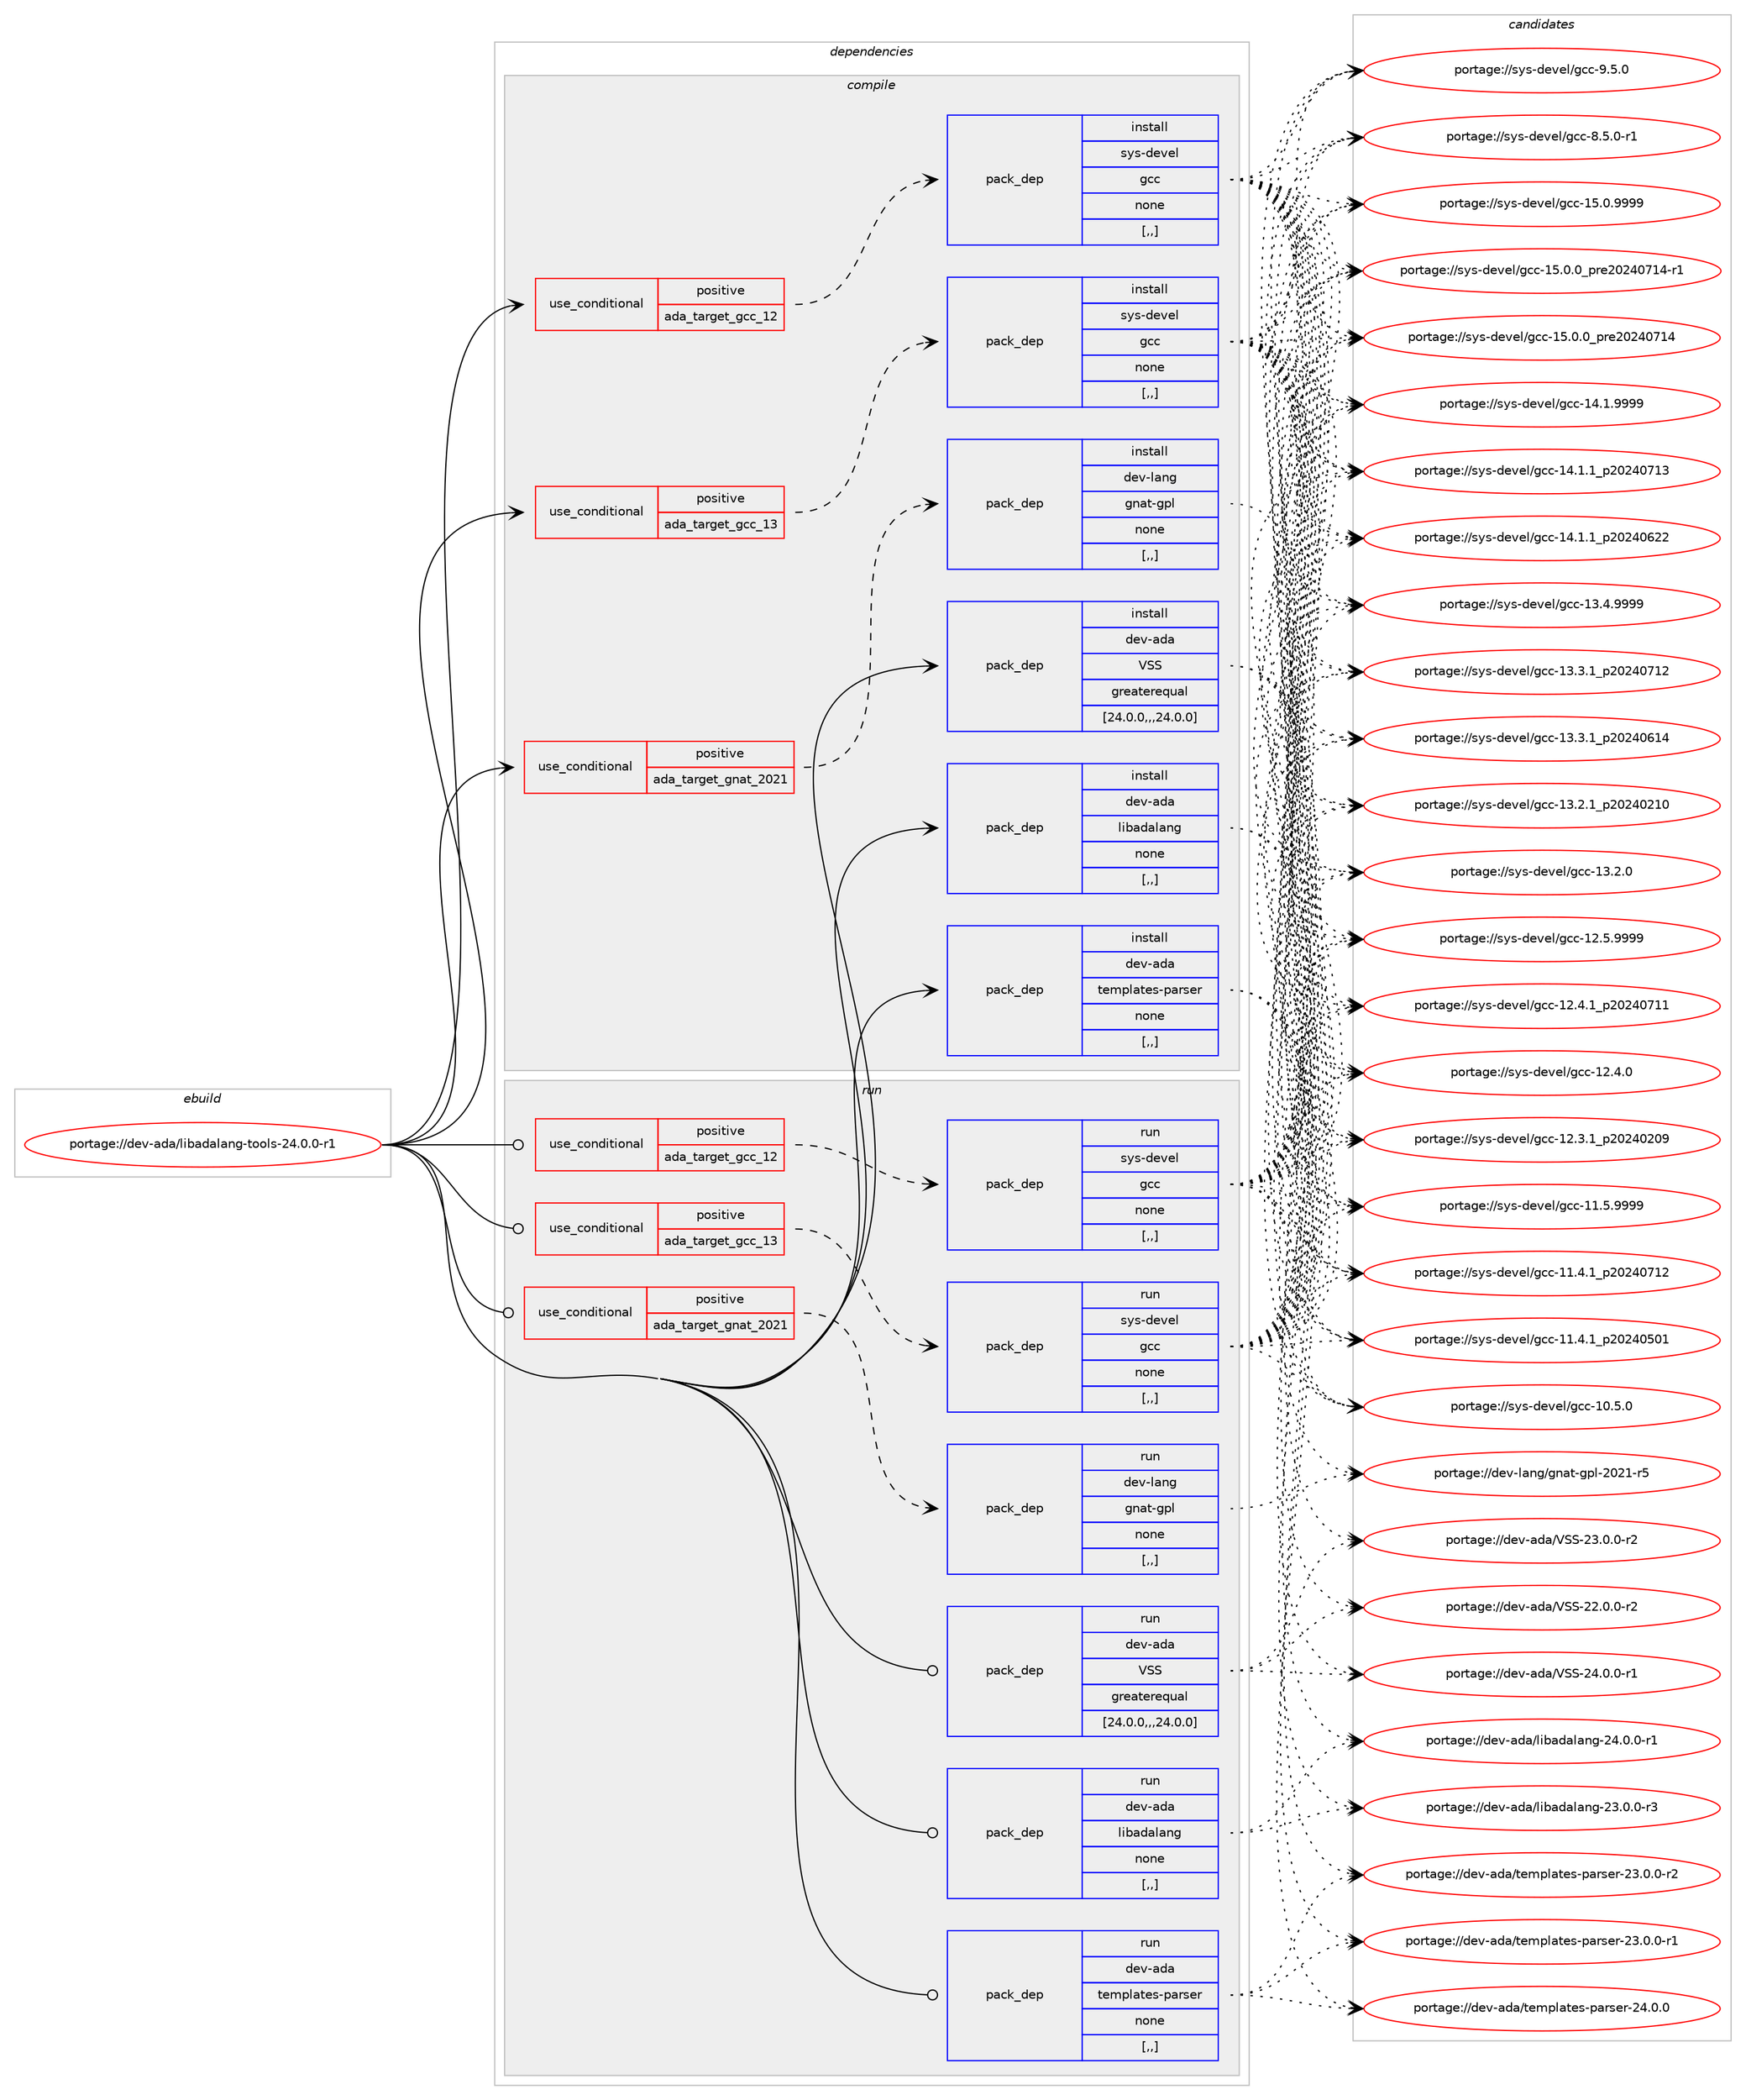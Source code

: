 digraph prolog {

# *************
# Graph options
# *************

newrank=true;
concentrate=true;
compound=true;
graph [rankdir=LR,fontname=Helvetica,fontsize=10,ranksep=1.5];#, ranksep=2.5, nodesep=0.2];
edge  [arrowhead=vee];
node  [fontname=Helvetica,fontsize=10];

# **********
# The ebuild
# **********

subgraph cluster_leftcol {
color=gray;
label=<<i>ebuild</i>>;
id [label="portage://dev-ada/libadalang-tools-24.0.0-r1", color=red, width=4, href="../dev-ada/libadalang-tools-24.0.0-r1.svg"];
}

# ****************
# The dependencies
# ****************

subgraph cluster_midcol {
color=gray;
label=<<i>dependencies</i>>;
subgraph cluster_compile {
fillcolor="#eeeeee";
style=filled;
label=<<i>compile</i>>;
subgraph cond16745 {
dependency64305 [label=<<TABLE BORDER="0" CELLBORDER="1" CELLSPACING="0" CELLPADDING="4"><TR><TD ROWSPAN="3" CELLPADDING="10">use_conditional</TD></TR><TR><TD>positive</TD></TR><TR><TD>ada_target_gcc_12</TD></TR></TABLE>>, shape=none, color=red];
subgraph pack46640 {
dependency64306 [label=<<TABLE BORDER="0" CELLBORDER="1" CELLSPACING="0" CELLPADDING="4" WIDTH="220"><TR><TD ROWSPAN="6" CELLPADDING="30">pack_dep</TD></TR><TR><TD WIDTH="110">install</TD></TR><TR><TD>sys-devel</TD></TR><TR><TD>gcc</TD></TR><TR><TD>none</TD></TR><TR><TD>[,,]</TD></TR></TABLE>>, shape=none, color=blue];
}
dependency64305:e -> dependency64306:w [weight=20,style="dashed",arrowhead="vee"];
}
id:e -> dependency64305:w [weight=20,style="solid",arrowhead="vee"];
subgraph cond16746 {
dependency64307 [label=<<TABLE BORDER="0" CELLBORDER="1" CELLSPACING="0" CELLPADDING="4"><TR><TD ROWSPAN="3" CELLPADDING="10">use_conditional</TD></TR><TR><TD>positive</TD></TR><TR><TD>ada_target_gcc_13</TD></TR></TABLE>>, shape=none, color=red];
subgraph pack46641 {
dependency64308 [label=<<TABLE BORDER="0" CELLBORDER="1" CELLSPACING="0" CELLPADDING="4" WIDTH="220"><TR><TD ROWSPAN="6" CELLPADDING="30">pack_dep</TD></TR><TR><TD WIDTH="110">install</TD></TR><TR><TD>sys-devel</TD></TR><TR><TD>gcc</TD></TR><TR><TD>none</TD></TR><TR><TD>[,,]</TD></TR></TABLE>>, shape=none, color=blue];
}
dependency64307:e -> dependency64308:w [weight=20,style="dashed",arrowhead="vee"];
}
id:e -> dependency64307:w [weight=20,style="solid",arrowhead="vee"];
subgraph cond16747 {
dependency64309 [label=<<TABLE BORDER="0" CELLBORDER="1" CELLSPACING="0" CELLPADDING="4"><TR><TD ROWSPAN="3" CELLPADDING="10">use_conditional</TD></TR><TR><TD>positive</TD></TR><TR><TD>ada_target_gnat_2021</TD></TR></TABLE>>, shape=none, color=red];
subgraph pack46642 {
dependency64310 [label=<<TABLE BORDER="0" CELLBORDER="1" CELLSPACING="0" CELLPADDING="4" WIDTH="220"><TR><TD ROWSPAN="6" CELLPADDING="30">pack_dep</TD></TR><TR><TD WIDTH="110">install</TD></TR><TR><TD>dev-lang</TD></TR><TR><TD>gnat-gpl</TD></TR><TR><TD>none</TD></TR><TR><TD>[,,]</TD></TR></TABLE>>, shape=none, color=blue];
}
dependency64309:e -> dependency64310:w [weight=20,style="dashed",arrowhead="vee"];
}
id:e -> dependency64309:w [weight=20,style="solid",arrowhead="vee"];
subgraph pack46643 {
dependency64311 [label=<<TABLE BORDER="0" CELLBORDER="1" CELLSPACING="0" CELLPADDING="4" WIDTH="220"><TR><TD ROWSPAN="6" CELLPADDING="30">pack_dep</TD></TR><TR><TD WIDTH="110">install</TD></TR><TR><TD>dev-ada</TD></TR><TR><TD>VSS</TD></TR><TR><TD>greaterequal</TD></TR><TR><TD>[24.0.0,,,24.0.0]</TD></TR></TABLE>>, shape=none, color=blue];
}
id:e -> dependency64311:w [weight=20,style="solid",arrowhead="vee"];
subgraph pack46644 {
dependency64312 [label=<<TABLE BORDER="0" CELLBORDER="1" CELLSPACING="0" CELLPADDING="4" WIDTH="220"><TR><TD ROWSPAN="6" CELLPADDING="30">pack_dep</TD></TR><TR><TD WIDTH="110">install</TD></TR><TR><TD>dev-ada</TD></TR><TR><TD>libadalang</TD></TR><TR><TD>none</TD></TR><TR><TD>[,,]</TD></TR></TABLE>>, shape=none, color=blue];
}
id:e -> dependency64312:w [weight=20,style="solid",arrowhead="vee"];
subgraph pack46645 {
dependency64313 [label=<<TABLE BORDER="0" CELLBORDER="1" CELLSPACING="0" CELLPADDING="4" WIDTH="220"><TR><TD ROWSPAN="6" CELLPADDING="30">pack_dep</TD></TR><TR><TD WIDTH="110">install</TD></TR><TR><TD>dev-ada</TD></TR><TR><TD>templates-parser</TD></TR><TR><TD>none</TD></TR><TR><TD>[,,]</TD></TR></TABLE>>, shape=none, color=blue];
}
id:e -> dependency64313:w [weight=20,style="solid",arrowhead="vee"];
}
subgraph cluster_compileandrun {
fillcolor="#eeeeee";
style=filled;
label=<<i>compile and run</i>>;
}
subgraph cluster_run {
fillcolor="#eeeeee";
style=filled;
label=<<i>run</i>>;
subgraph cond16748 {
dependency64314 [label=<<TABLE BORDER="0" CELLBORDER="1" CELLSPACING="0" CELLPADDING="4"><TR><TD ROWSPAN="3" CELLPADDING="10">use_conditional</TD></TR><TR><TD>positive</TD></TR><TR><TD>ada_target_gcc_12</TD></TR></TABLE>>, shape=none, color=red];
subgraph pack46646 {
dependency64315 [label=<<TABLE BORDER="0" CELLBORDER="1" CELLSPACING="0" CELLPADDING="4" WIDTH="220"><TR><TD ROWSPAN="6" CELLPADDING="30">pack_dep</TD></TR><TR><TD WIDTH="110">run</TD></TR><TR><TD>sys-devel</TD></TR><TR><TD>gcc</TD></TR><TR><TD>none</TD></TR><TR><TD>[,,]</TD></TR></TABLE>>, shape=none, color=blue];
}
dependency64314:e -> dependency64315:w [weight=20,style="dashed",arrowhead="vee"];
}
id:e -> dependency64314:w [weight=20,style="solid",arrowhead="odot"];
subgraph cond16749 {
dependency64316 [label=<<TABLE BORDER="0" CELLBORDER="1" CELLSPACING="0" CELLPADDING="4"><TR><TD ROWSPAN="3" CELLPADDING="10">use_conditional</TD></TR><TR><TD>positive</TD></TR><TR><TD>ada_target_gcc_13</TD></TR></TABLE>>, shape=none, color=red];
subgraph pack46647 {
dependency64317 [label=<<TABLE BORDER="0" CELLBORDER="1" CELLSPACING="0" CELLPADDING="4" WIDTH="220"><TR><TD ROWSPAN="6" CELLPADDING="30">pack_dep</TD></TR><TR><TD WIDTH="110">run</TD></TR><TR><TD>sys-devel</TD></TR><TR><TD>gcc</TD></TR><TR><TD>none</TD></TR><TR><TD>[,,]</TD></TR></TABLE>>, shape=none, color=blue];
}
dependency64316:e -> dependency64317:w [weight=20,style="dashed",arrowhead="vee"];
}
id:e -> dependency64316:w [weight=20,style="solid",arrowhead="odot"];
subgraph cond16750 {
dependency64318 [label=<<TABLE BORDER="0" CELLBORDER="1" CELLSPACING="0" CELLPADDING="4"><TR><TD ROWSPAN="3" CELLPADDING="10">use_conditional</TD></TR><TR><TD>positive</TD></TR><TR><TD>ada_target_gnat_2021</TD></TR></TABLE>>, shape=none, color=red];
subgraph pack46648 {
dependency64319 [label=<<TABLE BORDER="0" CELLBORDER="1" CELLSPACING="0" CELLPADDING="4" WIDTH="220"><TR><TD ROWSPAN="6" CELLPADDING="30">pack_dep</TD></TR><TR><TD WIDTH="110">run</TD></TR><TR><TD>dev-lang</TD></TR><TR><TD>gnat-gpl</TD></TR><TR><TD>none</TD></TR><TR><TD>[,,]</TD></TR></TABLE>>, shape=none, color=blue];
}
dependency64318:e -> dependency64319:w [weight=20,style="dashed",arrowhead="vee"];
}
id:e -> dependency64318:w [weight=20,style="solid",arrowhead="odot"];
subgraph pack46649 {
dependency64320 [label=<<TABLE BORDER="0" CELLBORDER="1" CELLSPACING="0" CELLPADDING="4" WIDTH="220"><TR><TD ROWSPAN="6" CELLPADDING="30">pack_dep</TD></TR><TR><TD WIDTH="110">run</TD></TR><TR><TD>dev-ada</TD></TR><TR><TD>VSS</TD></TR><TR><TD>greaterequal</TD></TR><TR><TD>[24.0.0,,,24.0.0]</TD></TR></TABLE>>, shape=none, color=blue];
}
id:e -> dependency64320:w [weight=20,style="solid",arrowhead="odot"];
subgraph pack46650 {
dependency64321 [label=<<TABLE BORDER="0" CELLBORDER="1" CELLSPACING="0" CELLPADDING="4" WIDTH="220"><TR><TD ROWSPAN="6" CELLPADDING="30">pack_dep</TD></TR><TR><TD WIDTH="110">run</TD></TR><TR><TD>dev-ada</TD></TR><TR><TD>libadalang</TD></TR><TR><TD>none</TD></TR><TR><TD>[,,]</TD></TR></TABLE>>, shape=none, color=blue];
}
id:e -> dependency64321:w [weight=20,style="solid",arrowhead="odot"];
subgraph pack46651 {
dependency64322 [label=<<TABLE BORDER="0" CELLBORDER="1" CELLSPACING="0" CELLPADDING="4" WIDTH="220"><TR><TD ROWSPAN="6" CELLPADDING="30">pack_dep</TD></TR><TR><TD WIDTH="110">run</TD></TR><TR><TD>dev-ada</TD></TR><TR><TD>templates-parser</TD></TR><TR><TD>none</TD></TR><TR><TD>[,,]</TD></TR></TABLE>>, shape=none, color=blue];
}
id:e -> dependency64322:w [weight=20,style="solid",arrowhead="odot"];
}
}

# **************
# The candidates
# **************

subgraph cluster_choices {
rank=same;
color=gray;
label=<<i>candidates</i>>;

subgraph choice46640 {
color=black;
nodesep=1;
choice1151211154510010111810110847103999945495346484657575757 [label="portage://sys-devel/gcc-15.0.9999", color=red, width=4,href="../sys-devel/gcc-15.0.9999.svg"];
choice11512111545100101118101108471039999454953464846489511211410150485052485549524511449 [label="portage://sys-devel/gcc-15.0.0_pre20240714-r1", color=red, width=4,href="../sys-devel/gcc-15.0.0_pre20240714-r1.svg"];
choice1151211154510010111810110847103999945495346484648951121141015048505248554952 [label="portage://sys-devel/gcc-15.0.0_pre20240714", color=red, width=4,href="../sys-devel/gcc-15.0.0_pre20240714.svg"];
choice1151211154510010111810110847103999945495246494657575757 [label="portage://sys-devel/gcc-14.1.9999", color=red, width=4,href="../sys-devel/gcc-14.1.9999.svg"];
choice1151211154510010111810110847103999945495246494649951125048505248554951 [label="portage://sys-devel/gcc-14.1.1_p20240713", color=red, width=4,href="../sys-devel/gcc-14.1.1_p20240713.svg"];
choice1151211154510010111810110847103999945495246494649951125048505248545050 [label="portage://sys-devel/gcc-14.1.1_p20240622", color=red, width=4,href="../sys-devel/gcc-14.1.1_p20240622.svg"];
choice1151211154510010111810110847103999945495146524657575757 [label="portage://sys-devel/gcc-13.4.9999", color=red, width=4,href="../sys-devel/gcc-13.4.9999.svg"];
choice1151211154510010111810110847103999945495146514649951125048505248554950 [label="portage://sys-devel/gcc-13.3.1_p20240712", color=red, width=4,href="../sys-devel/gcc-13.3.1_p20240712.svg"];
choice1151211154510010111810110847103999945495146514649951125048505248544952 [label="portage://sys-devel/gcc-13.3.1_p20240614", color=red, width=4,href="../sys-devel/gcc-13.3.1_p20240614.svg"];
choice1151211154510010111810110847103999945495146504649951125048505248504948 [label="portage://sys-devel/gcc-13.2.1_p20240210", color=red, width=4,href="../sys-devel/gcc-13.2.1_p20240210.svg"];
choice1151211154510010111810110847103999945495146504648 [label="portage://sys-devel/gcc-13.2.0", color=red, width=4,href="../sys-devel/gcc-13.2.0.svg"];
choice1151211154510010111810110847103999945495046534657575757 [label="portage://sys-devel/gcc-12.5.9999", color=red, width=4,href="../sys-devel/gcc-12.5.9999.svg"];
choice1151211154510010111810110847103999945495046524649951125048505248554949 [label="portage://sys-devel/gcc-12.4.1_p20240711", color=red, width=4,href="../sys-devel/gcc-12.4.1_p20240711.svg"];
choice1151211154510010111810110847103999945495046524648 [label="portage://sys-devel/gcc-12.4.0", color=red, width=4,href="../sys-devel/gcc-12.4.0.svg"];
choice1151211154510010111810110847103999945495046514649951125048505248504857 [label="portage://sys-devel/gcc-12.3.1_p20240209", color=red, width=4,href="../sys-devel/gcc-12.3.1_p20240209.svg"];
choice1151211154510010111810110847103999945494946534657575757 [label="portage://sys-devel/gcc-11.5.9999", color=red, width=4,href="../sys-devel/gcc-11.5.9999.svg"];
choice1151211154510010111810110847103999945494946524649951125048505248554950 [label="portage://sys-devel/gcc-11.4.1_p20240712", color=red, width=4,href="../sys-devel/gcc-11.4.1_p20240712.svg"];
choice1151211154510010111810110847103999945494946524649951125048505248534849 [label="portage://sys-devel/gcc-11.4.1_p20240501", color=red, width=4,href="../sys-devel/gcc-11.4.1_p20240501.svg"];
choice1151211154510010111810110847103999945494846534648 [label="portage://sys-devel/gcc-10.5.0", color=red, width=4,href="../sys-devel/gcc-10.5.0.svg"];
choice11512111545100101118101108471039999455746534648 [label="portage://sys-devel/gcc-9.5.0", color=red, width=4,href="../sys-devel/gcc-9.5.0.svg"];
choice115121115451001011181011084710399994556465346484511449 [label="portage://sys-devel/gcc-8.5.0-r1", color=red, width=4,href="../sys-devel/gcc-8.5.0-r1.svg"];
dependency64306:e -> choice1151211154510010111810110847103999945495346484657575757:w [style=dotted,weight="100"];
dependency64306:e -> choice11512111545100101118101108471039999454953464846489511211410150485052485549524511449:w [style=dotted,weight="100"];
dependency64306:e -> choice1151211154510010111810110847103999945495346484648951121141015048505248554952:w [style=dotted,weight="100"];
dependency64306:e -> choice1151211154510010111810110847103999945495246494657575757:w [style=dotted,weight="100"];
dependency64306:e -> choice1151211154510010111810110847103999945495246494649951125048505248554951:w [style=dotted,weight="100"];
dependency64306:e -> choice1151211154510010111810110847103999945495246494649951125048505248545050:w [style=dotted,weight="100"];
dependency64306:e -> choice1151211154510010111810110847103999945495146524657575757:w [style=dotted,weight="100"];
dependency64306:e -> choice1151211154510010111810110847103999945495146514649951125048505248554950:w [style=dotted,weight="100"];
dependency64306:e -> choice1151211154510010111810110847103999945495146514649951125048505248544952:w [style=dotted,weight="100"];
dependency64306:e -> choice1151211154510010111810110847103999945495146504649951125048505248504948:w [style=dotted,weight="100"];
dependency64306:e -> choice1151211154510010111810110847103999945495146504648:w [style=dotted,weight="100"];
dependency64306:e -> choice1151211154510010111810110847103999945495046534657575757:w [style=dotted,weight="100"];
dependency64306:e -> choice1151211154510010111810110847103999945495046524649951125048505248554949:w [style=dotted,weight="100"];
dependency64306:e -> choice1151211154510010111810110847103999945495046524648:w [style=dotted,weight="100"];
dependency64306:e -> choice1151211154510010111810110847103999945495046514649951125048505248504857:w [style=dotted,weight="100"];
dependency64306:e -> choice1151211154510010111810110847103999945494946534657575757:w [style=dotted,weight="100"];
dependency64306:e -> choice1151211154510010111810110847103999945494946524649951125048505248554950:w [style=dotted,weight="100"];
dependency64306:e -> choice1151211154510010111810110847103999945494946524649951125048505248534849:w [style=dotted,weight="100"];
dependency64306:e -> choice1151211154510010111810110847103999945494846534648:w [style=dotted,weight="100"];
dependency64306:e -> choice11512111545100101118101108471039999455746534648:w [style=dotted,weight="100"];
dependency64306:e -> choice115121115451001011181011084710399994556465346484511449:w [style=dotted,weight="100"];
}
subgraph choice46641 {
color=black;
nodesep=1;
choice1151211154510010111810110847103999945495346484657575757 [label="portage://sys-devel/gcc-15.0.9999", color=red, width=4,href="../sys-devel/gcc-15.0.9999.svg"];
choice11512111545100101118101108471039999454953464846489511211410150485052485549524511449 [label="portage://sys-devel/gcc-15.0.0_pre20240714-r1", color=red, width=4,href="../sys-devel/gcc-15.0.0_pre20240714-r1.svg"];
choice1151211154510010111810110847103999945495346484648951121141015048505248554952 [label="portage://sys-devel/gcc-15.0.0_pre20240714", color=red, width=4,href="../sys-devel/gcc-15.0.0_pre20240714.svg"];
choice1151211154510010111810110847103999945495246494657575757 [label="portage://sys-devel/gcc-14.1.9999", color=red, width=4,href="../sys-devel/gcc-14.1.9999.svg"];
choice1151211154510010111810110847103999945495246494649951125048505248554951 [label="portage://sys-devel/gcc-14.1.1_p20240713", color=red, width=4,href="../sys-devel/gcc-14.1.1_p20240713.svg"];
choice1151211154510010111810110847103999945495246494649951125048505248545050 [label="portage://sys-devel/gcc-14.1.1_p20240622", color=red, width=4,href="../sys-devel/gcc-14.1.1_p20240622.svg"];
choice1151211154510010111810110847103999945495146524657575757 [label="portage://sys-devel/gcc-13.4.9999", color=red, width=4,href="../sys-devel/gcc-13.4.9999.svg"];
choice1151211154510010111810110847103999945495146514649951125048505248554950 [label="portage://sys-devel/gcc-13.3.1_p20240712", color=red, width=4,href="../sys-devel/gcc-13.3.1_p20240712.svg"];
choice1151211154510010111810110847103999945495146514649951125048505248544952 [label="portage://sys-devel/gcc-13.3.1_p20240614", color=red, width=4,href="../sys-devel/gcc-13.3.1_p20240614.svg"];
choice1151211154510010111810110847103999945495146504649951125048505248504948 [label="portage://sys-devel/gcc-13.2.1_p20240210", color=red, width=4,href="../sys-devel/gcc-13.2.1_p20240210.svg"];
choice1151211154510010111810110847103999945495146504648 [label="portage://sys-devel/gcc-13.2.0", color=red, width=4,href="../sys-devel/gcc-13.2.0.svg"];
choice1151211154510010111810110847103999945495046534657575757 [label="portage://sys-devel/gcc-12.5.9999", color=red, width=4,href="../sys-devel/gcc-12.5.9999.svg"];
choice1151211154510010111810110847103999945495046524649951125048505248554949 [label="portage://sys-devel/gcc-12.4.1_p20240711", color=red, width=4,href="../sys-devel/gcc-12.4.1_p20240711.svg"];
choice1151211154510010111810110847103999945495046524648 [label="portage://sys-devel/gcc-12.4.0", color=red, width=4,href="../sys-devel/gcc-12.4.0.svg"];
choice1151211154510010111810110847103999945495046514649951125048505248504857 [label="portage://sys-devel/gcc-12.3.1_p20240209", color=red, width=4,href="../sys-devel/gcc-12.3.1_p20240209.svg"];
choice1151211154510010111810110847103999945494946534657575757 [label="portage://sys-devel/gcc-11.5.9999", color=red, width=4,href="../sys-devel/gcc-11.5.9999.svg"];
choice1151211154510010111810110847103999945494946524649951125048505248554950 [label="portage://sys-devel/gcc-11.4.1_p20240712", color=red, width=4,href="../sys-devel/gcc-11.4.1_p20240712.svg"];
choice1151211154510010111810110847103999945494946524649951125048505248534849 [label="portage://sys-devel/gcc-11.4.1_p20240501", color=red, width=4,href="../sys-devel/gcc-11.4.1_p20240501.svg"];
choice1151211154510010111810110847103999945494846534648 [label="portage://sys-devel/gcc-10.5.0", color=red, width=4,href="../sys-devel/gcc-10.5.0.svg"];
choice11512111545100101118101108471039999455746534648 [label="portage://sys-devel/gcc-9.5.0", color=red, width=4,href="../sys-devel/gcc-9.5.0.svg"];
choice115121115451001011181011084710399994556465346484511449 [label="portage://sys-devel/gcc-8.5.0-r1", color=red, width=4,href="../sys-devel/gcc-8.5.0-r1.svg"];
dependency64308:e -> choice1151211154510010111810110847103999945495346484657575757:w [style=dotted,weight="100"];
dependency64308:e -> choice11512111545100101118101108471039999454953464846489511211410150485052485549524511449:w [style=dotted,weight="100"];
dependency64308:e -> choice1151211154510010111810110847103999945495346484648951121141015048505248554952:w [style=dotted,weight="100"];
dependency64308:e -> choice1151211154510010111810110847103999945495246494657575757:w [style=dotted,weight="100"];
dependency64308:e -> choice1151211154510010111810110847103999945495246494649951125048505248554951:w [style=dotted,weight="100"];
dependency64308:e -> choice1151211154510010111810110847103999945495246494649951125048505248545050:w [style=dotted,weight="100"];
dependency64308:e -> choice1151211154510010111810110847103999945495146524657575757:w [style=dotted,weight="100"];
dependency64308:e -> choice1151211154510010111810110847103999945495146514649951125048505248554950:w [style=dotted,weight="100"];
dependency64308:e -> choice1151211154510010111810110847103999945495146514649951125048505248544952:w [style=dotted,weight="100"];
dependency64308:e -> choice1151211154510010111810110847103999945495146504649951125048505248504948:w [style=dotted,weight="100"];
dependency64308:e -> choice1151211154510010111810110847103999945495146504648:w [style=dotted,weight="100"];
dependency64308:e -> choice1151211154510010111810110847103999945495046534657575757:w [style=dotted,weight="100"];
dependency64308:e -> choice1151211154510010111810110847103999945495046524649951125048505248554949:w [style=dotted,weight="100"];
dependency64308:e -> choice1151211154510010111810110847103999945495046524648:w [style=dotted,weight="100"];
dependency64308:e -> choice1151211154510010111810110847103999945495046514649951125048505248504857:w [style=dotted,weight="100"];
dependency64308:e -> choice1151211154510010111810110847103999945494946534657575757:w [style=dotted,weight="100"];
dependency64308:e -> choice1151211154510010111810110847103999945494946524649951125048505248554950:w [style=dotted,weight="100"];
dependency64308:e -> choice1151211154510010111810110847103999945494946524649951125048505248534849:w [style=dotted,weight="100"];
dependency64308:e -> choice1151211154510010111810110847103999945494846534648:w [style=dotted,weight="100"];
dependency64308:e -> choice11512111545100101118101108471039999455746534648:w [style=dotted,weight="100"];
dependency64308:e -> choice115121115451001011181011084710399994556465346484511449:w [style=dotted,weight="100"];
}
subgraph choice46642 {
color=black;
nodesep=1;
choice100101118451089711010347103110971164510311210845504850494511453 [label="portage://dev-lang/gnat-gpl-2021-r5", color=red, width=4,href="../dev-lang/gnat-gpl-2021-r5.svg"];
dependency64310:e -> choice100101118451089711010347103110971164510311210845504850494511453:w [style=dotted,weight="100"];
}
subgraph choice46643 {
color=black;
nodesep=1;
choice10010111845971009747868383455052464846484511449 [label="portage://dev-ada/VSS-24.0.0-r1", color=red, width=4,href="../dev-ada/VSS-24.0.0-r1.svg"];
choice10010111845971009747868383455051464846484511450 [label="portage://dev-ada/VSS-23.0.0-r2", color=red, width=4,href="../dev-ada/VSS-23.0.0-r2.svg"];
choice10010111845971009747868383455050464846484511450 [label="portage://dev-ada/VSS-22.0.0-r2", color=red, width=4,href="../dev-ada/VSS-22.0.0-r2.svg"];
dependency64311:e -> choice10010111845971009747868383455052464846484511449:w [style=dotted,weight="100"];
dependency64311:e -> choice10010111845971009747868383455051464846484511450:w [style=dotted,weight="100"];
dependency64311:e -> choice10010111845971009747868383455050464846484511450:w [style=dotted,weight="100"];
}
subgraph choice46644 {
color=black;
nodesep=1;
choice1001011184597100974710810598971009710897110103455052464846484511449 [label="portage://dev-ada/libadalang-24.0.0-r1", color=red, width=4,href="../dev-ada/libadalang-24.0.0-r1.svg"];
choice1001011184597100974710810598971009710897110103455051464846484511451 [label="portage://dev-ada/libadalang-23.0.0-r3", color=red, width=4,href="../dev-ada/libadalang-23.0.0-r3.svg"];
dependency64312:e -> choice1001011184597100974710810598971009710897110103455052464846484511449:w [style=dotted,weight="100"];
dependency64312:e -> choice1001011184597100974710810598971009710897110103455051464846484511451:w [style=dotted,weight="100"];
}
subgraph choice46645 {
color=black;
nodesep=1;
choice1001011184597100974711610110911210897116101115451129711411510111445505246484648 [label="portage://dev-ada/templates-parser-24.0.0", color=red, width=4,href="../dev-ada/templates-parser-24.0.0.svg"];
choice10010111845971009747116101109112108971161011154511297114115101114455051464846484511450 [label="portage://dev-ada/templates-parser-23.0.0-r2", color=red, width=4,href="../dev-ada/templates-parser-23.0.0-r2.svg"];
choice10010111845971009747116101109112108971161011154511297114115101114455051464846484511449 [label="portage://dev-ada/templates-parser-23.0.0-r1", color=red, width=4,href="../dev-ada/templates-parser-23.0.0-r1.svg"];
dependency64313:e -> choice1001011184597100974711610110911210897116101115451129711411510111445505246484648:w [style=dotted,weight="100"];
dependency64313:e -> choice10010111845971009747116101109112108971161011154511297114115101114455051464846484511450:w [style=dotted,weight="100"];
dependency64313:e -> choice10010111845971009747116101109112108971161011154511297114115101114455051464846484511449:w [style=dotted,weight="100"];
}
subgraph choice46646 {
color=black;
nodesep=1;
choice1151211154510010111810110847103999945495346484657575757 [label="portage://sys-devel/gcc-15.0.9999", color=red, width=4,href="../sys-devel/gcc-15.0.9999.svg"];
choice11512111545100101118101108471039999454953464846489511211410150485052485549524511449 [label="portage://sys-devel/gcc-15.0.0_pre20240714-r1", color=red, width=4,href="../sys-devel/gcc-15.0.0_pre20240714-r1.svg"];
choice1151211154510010111810110847103999945495346484648951121141015048505248554952 [label="portage://sys-devel/gcc-15.0.0_pre20240714", color=red, width=4,href="../sys-devel/gcc-15.0.0_pre20240714.svg"];
choice1151211154510010111810110847103999945495246494657575757 [label="portage://sys-devel/gcc-14.1.9999", color=red, width=4,href="../sys-devel/gcc-14.1.9999.svg"];
choice1151211154510010111810110847103999945495246494649951125048505248554951 [label="portage://sys-devel/gcc-14.1.1_p20240713", color=red, width=4,href="../sys-devel/gcc-14.1.1_p20240713.svg"];
choice1151211154510010111810110847103999945495246494649951125048505248545050 [label="portage://sys-devel/gcc-14.1.1_p20240622", color=red, width=4,href="../sys-devel/gcc-14.1.1_p20240622.svg"];
choice1151211154510010111810110847103999945495146524657575757 [label="portage://sys-devel/gcc-13.4.9999", color=red, width=4,href="../sys-devel/gcc-13.4.9999.svg"];
choice1151211154510010111810110847103999945495146514649951125048505248554950 [label="portage://sys-devel/gcc-13.3.1_p20240712", color=red, width=4,href="../sys-devel/gcc-13.3.1_p20240712.svg"];
choice1151211154510010111810110847103999945495146514649951125048505248544952 [label="portage://sys-devel/gcc-13.3.1_p20240614", color=red, width=4,href="../sys-devel/gcc-13.3.1_p20240614.svg"];
choice1151211154510010111810110847103999945495146504649951125048505248504948 [label="portage://sys-devel/gcc-13.2.1_p20240210", color=red, width=4,href="../sys-devel/gcc-13.2.1_p20240210.svg"];
choice1151211154510010111810110847103999945495146504648 [label="portage://sys-devel/gcc-13.2.0", color=red, width=4,href="../sys-devel/gcc-13.2.0.svg"];
choice1151211154510010111810110847103999945495046534657575757 [label="portage://sys-devel/gcc-12.5.9999", color=red, width=4,href="../sys-devel/gcc-12.5.9999.svg"];
choice1151211154510010111810110847103999945495046524649951125048505248554949 [label="portage://sys-devel/gcc-12.4.1_p20240711", color=red, width=4,href="../sys-devel/gcc-12.4.1_p20240711.svg"];
choice1151211154510010111810110847103999945495046524648 [label="portage://sys-devel/gcc-12.4.0", color=red, width=4,href="../sys-devel/gcc-12.4.0.svg"];
choice1151211154510010111810110847103999945495046514649951125048505248504857 [label="portage://sys-devel/gcc-12.3.1_p20240209", color=red, width=4,href="../sys-devel/gcc-12.3.1_p20240209.svg"];
choice1151211154510010111810110847103999945494946534657575757 [label="portage://sys-devel/gcc-11.5.9999", color=red, width=4,href="../sys-devel/gcc-11.5.9999.svg"];
choice1151211154510010111810110847103999945494946524649951125048505248554950 [label="portage://sys-devel/gcc-11.4.1_p20240712", color=red, width=4,href="../sys-devel/gcc-11.4.1_p20240712.svg"];
choice1151211154510010111810110847103999945494946524649951125048505248534849 [label="portage://sys-devel/gcc-11.4.1_p20240501", color=red, width=4,href="../sys-devel/gcc-11.4.1_p20240501.svg"];
choice1151211154510010111810110847103999945494846534648 [label="portage://sys-devel/gcc-10.5.0", color=red, width=4,href="../sys-devel/gcc-10.5.0.svg"];
choice11512111545100101118101108471039999455746534648 [label="portage://sys-devel/gcc-9.5.0", color=red, width=4,href="../sys-devel/gcc-9.5.0.svg"];
choice115121115451001011181011084710399994556465346484511449 [label="portage://sys-devel/gcc-8.5.0-r1", color=red, width=4,href="../sys-devel/gcc-8.5.0-r1.svg"];
dependency64315:e -> choice1151211154510010111810110847103999945495346484657575757:w [style=dotted,weight="100"];
dependency64315:e -> choice11512111545100101118101108471039999454953464846489511211410150485052485549524511449:w [style=dotted,weight="100"];
dependency64315:e -> choice1151211154510010111810110847103999945495346484648951121141015048505248554952:w [style=dotted,weight="100"];
dependency64315:e -> choice1151211154510010111810110847103999945495246494657575757:w [style=dotted,weight="100"];
dependency64315:e -> choice1151211154510010111810110847103999945495246494649951125048505248554951:w [style=dotted,weight="100"];
dependency64315:e -> choice1151211154510010111810110847103999945495246494649951125048505248545050:w [style=dotted,weight="100"];
dependency64315:e -> choice1151211154510010111810110847103999945495146524657575757:w [style=dotted,weight="100"];
dependency64315:e -> choice1151211154510010111810110847103999945495146514649951125048505248554950:w [style=dotted,weight="100"];
dependency64315:e -> choice1151211154510010111810110847103999945495146514649951125048505248544952:w [style=dotted,weight="100"];
dependency64315:e -> choice1151211154510010111810110847103999945495146504649951125048505248504948:w [style=dotted,weight="100"];
dependency64315:e -> choice1151211154510010111810110847103999945495146504648:w [style=dotted,weight="100"];
dependency64315:e -> choice1151211154510010111810110847103999945495046534657575757:w [style=dotted,weight="100"];
dependency64315:e -> choice1151211154510010111810110847103999945495046524649951125048505248554949:w [style=dotted,weight="100"];
dependency64315:e -> choice1151211154510010111810110847103999945495046524648:w [style=dotted,weight="100"];
dependency64315:e -> choice1151211154510010111810110847103999945495046514649951125048505248504857:w [style=dotted,weight="100"];
dependency64315:e -> choice1151211154510010111810110847103999945494946534657575757:w [style=dotted,weight="100"];
dependency64315:e -> choice1151211154510010111810110847103999945494946524649951125048505248554950:w [style=dotted,weight="100"];
dependency64315:e -> choice1151211154510010111810110847103999945494946524649951125048505248534849:w [style=dotted,weight="100"];
dependency64315:e -> choice1151211154510010111810110847103999945494846534648:w [style=dotted,weight="100"];
dependency64315:e -> choice11512111545100101118101108471039999455746534648:w [style=dotted,weight="100"];
dependency64315:e -> choice115121115451001011181011084710399994556465346484511449:w [style=dotted,weight="100"];
}
subgraph choice46647 {
color=black;
nodesep=1;
choice1151211154510010111810110847103999945495346484657575757 [label="portage://sys-devel/gcc-15.0.9999", color=red, width=4,href="../sys-devel/gcc-15.0.9999.svg"];
choice11512111545100101118101108471039999454953464846489511211410150485052485549524511449 [label="portage://sys-devel/gcc-15.0.0_pre20240714-r1", color=red, width=4,href="../sys-devel/gcc-15.0.0_pre20240714-r1.svg"];
choice1151211154510010111810110847103999945495346484648951121141015048505248554952 [label="portage://sys-devel/gcc-15.0.0_pre20240714", color=red, width=4,href="../sys-devel/gcc-15.0.0_pre20240714.svg"];
choice1151211154510010111810110847103999945495246494657575757 [label="portage://sys-devel/gcc-14.1.9999", color=red, width=4,href="../sys-devel/gcc-14.1.9999.svg"];
choice1151211154510010111810110847103999945495246494649951125048505248554951 [label="portage://sys-devel/gcc-14.1.1_p20240713", color=red, width=4,href="../sys-devel/gcc-14.1.1_p20240713.svg"];
choice1151211154510010111810110847103999945495246494649951125048505248545050 [label="portage://sys-devel/gcc-14.1.1_p20240622", color=red, width=4,href="../sys-devel/gcc-14.1.1_p20240622.svg"];
choice1151211154510010111810110847103999945495146524657575757 [label="portage://sys-devel/gcc-13.4.9999", color=red, width=4,href="../sys-devel/gcc-13.4.9999.svg"];
choice1151211154510010111810110847103999945495146514649951125048505248554950 [label="portage://sys-devel/gcc-13.3.1_p20240712", color=red, width=4,href="../sys-devel/gcc-13.3.1_p20240712.svg"];
choice1151211154510010111810110847103999945495146514649951125048505248544952 [label="portage://sys-devel/gcc-13.3.1_p20240614", color=red, width=4,href="../sys-devel/gcc-13.3.1_p20240614.svg"];
choice1151211154510010111810110847103999945495146504649951125048505248504948 [label="portage://sys-devel/gcc-13.2.1_p20240210", color=red, width=4,href="../sys-devel/gcc-13.2.1_p20240210.svg"];
choice1151211154510010111810110847103999945495146504648 [label="portage://sys-devel/gcc-13.2.0", color=red, width=4,href="../sys-devel/gcc-13.2.0.svg"];
choice1151211154510010111810110847103999945495046534657575757 [label="portage://sys-devel/gcc-12.5.9999", color=red, width=4,href="../sys-devel/gcc-12.5.9999.svg"];
choice1151211154510010111810110847103999945495046524649951125048505248554949 [label="portage://sys-devel/gcc-12.4.1_p20240711", color=red, width=4,href="../sys-devel/gcc-12.4.1_p20240711.svg"];
choice1151211154510010111810110847103999945495046524648 [label="portage://sys-devel/gcc-12.4.0", color=red, width=4,href="../sys-devel/gcc-12.4.0.svg"];
choice1151211154510010111810110847103999945495046514649951125048505248504857 [label="portage://sys-devel/gcc-12.3.1_p20240209", color=red, width=4,href="../sys-devel/gcc-12.3.1_p20240209.svg"];
choice1151211154510010111810110847103999945494946534657575757 [label="portage://sys-devel/gcc-11.5.9999", color=red, width=4,href="../sys-devel/gcc-11.5.9999.svg"];
choice1151211154510010111810110847103999945494946524649951125048505248554950 [label="portage://sys-devel/gcc-11.4.1_p20240712", color=red, width=4,href="../sys-devel/gcc-11.4.1_p20240712.svg"];
choice1151211154510010111810110847103999945494946524649951125048505248534849 [label="portage://sys-devel/gcc-11.4.1_p20240501", color=red, width=4,href="../sys-devel/gcc-11.4.1_p20240501.svg"];
choice1151211154510010111810110847103999945494846534648 [label="portage://sys-devel/gcc-10.5.0", color=red, width=4,href="../sys-devel/gcc-10.5.0.svg"];
choice11512111545100101118101108471039999455746534648 [label="portage://sys-devel/gcc-9.5.0", color=red, width=4,href="../sys-devel/gcc-9.5.0.svg"];
choice115121115451001011181011084710399994556465346484511449 [label="portage://sys-devel/gcc-8.5.0-r1", color=red, width=4,href="../sys-devel/gcc-8.5.0-r1.svg"];
dependency64317:e -> choice1151211154510010111810110847103999945495346484657575757:w [style=dotted,weight="100"];
dependency64317:e -> choice11512111545100101118101108471039999454953464846489511211410150485052485549524511449:w [style=dotted,weight="100"];
dependency64317:e -> choice1151211154510010111810110847103999945495346484648951121141015048505248554952:w [style=dotted,weight="100"];
dependency64317:e -> choice1151211154510010111810110847103999945495246494657575757:w [style=dotted,weight="100"];
dependency64317:e -> choice1151211154510010111810110847103999945495246494649951125048505248554951:w [style=dotted,weight="100"];
dependency64317:e -> choice1151211154510010111810110847103999945495246494649951125048505248545050:w [style=dotted,weight="100"];
dependency64317:e -> choice1151211154510010111810110847103999945495146524657575757:w [style=dotted,weight="100"];
dependency64317:e -> choice1151211154510010111810110847103999945495146514649951125048505248554950:w [style=dotted,weight="100"];
dependency64317:e -> choice1151211154510010111810110847103999945495146514649951125048505248544952:w [style=dotted,weight="100"];
dependency64317:e -> choice1151211154510010111810110847103999945495146504649951125048505248504948:w [style=dotted,weight="100"];
dependency64317:e -> choice1151211154510010111810110847103999945495146504648:w [style=dotted,weight="100"];
dependency64317:e -> choice1151211154510010111810110847103999945495046534657575757:w [style=dotted,weight="100"];
dependency64317:e -> choice1151211154510010111810110847103999945495046524649951125048505248554949:w [style=dotted,weight="100"];
dependency64317:e -> choice1151211154510010111810110847103999945495046524648:w [style=dotted,weight="100"];
dependency64317:e -> choice1151211154510010111810110847103999945495046514649951125048505248504857:w [style=dotted,weight="100"];
dependency64317:e -> choice1151211154510010111810110847103999945494946534657575757:w [style=dotted,weight="100"];
dependency64317:e -> choice1151211154510010111810110847103999945494946524649951125048505248554950:w [style=dotted,weight="100"];
dependency64317:e -> choice1151211154510010111810110847103999945494946524649951125048505248534849:w [style=dotted,weight="100"];
dependency64317:e -> choice1151211154510010111810110847103999945494846534648:w [style=dotted,weight="100"];
dependency64317:e -> choice11512111545100101118101108471039999455746534648:w [style=dotted,weight="100"];
dependency64317:e -> choice115121115451001011181011084710399994556465346484511449:w [style=dotted,weight="100"];
}
subgraph choice46648 {
color=black;
nodesep=1;
choice100101118451089711010347103110971164510311210845504850494511453 [label="portage://dev-lang/gnat-gpl-2021-r5", color=red, width=4,href="../dev-lang/gnat-gpl-2021-r5.svg"];
dependency64319:e -> choice100101118451089711010347103110971164510311210845504850494511453:w [style=dotted,weight="100"];
}
subgraph choice46649 {
color=black;
nodesep=1;
choice10010111845971009747868383455052464846484511449 [label="portage://dev-ada/VSS-24.0.0-r1", color=red, width=4,href="../dev-ada/VSS-24.0.0-r1.svg"];
choice10010111845971009747868383455051464846484511450 [label="portage://dev-ada/VSS-23.0.0-r2", color=red, width=4,href="../dev-ada/VSS-23.0.0-r2.svg"];
choice10010111845971009747868383455050464846484511450 [label="portage://dev-ada/VSS-22.0.0-r2", color=red, width=4,href="../dev-ada/VSS-22.0.0-r2.svg"];
dependency64320:e -> choice10010111845971009747868383455052464846484511449:w [style=dotted,weight="100"];
dependency64320:e -> choice10010111845971009747868383455051464846484511450:w [style=dotted,weight="100"];
dependency64320:e -> choice10010111845971009747868383455050464846484511450:w [style=dotted,weight="100"];
}
subgraph choice46650 {
color=black;
nodesep=1;
choice1001011184597100974710810598971009710897110103455052464846484511449 [label="portage://dev-ada/libadalang-24.0.0-r1", color=red, width=4,href="../dev-ada/libadalang-24.0.0-r1.svg"];
choice1001011184597100974710810598971009710897110103455051464846484511451 [label="portage://dev-ada/libadalang-23.0.0-r3", color=red, width=4,href="../dev-ada/libadalang-23.0.0-r3.svg"];
dependency64321:e -> choice1001011184597100974710810598971009710897110103455052464846484511449:w [style=dotted,weight="100"];
dependency64321:e -> choice1001011184597100974710810598971009710897110103455051464846484511451:w [style=dotted,weight="100"];
}
subgraph choice46651 {
color=black;
nodesep=1;
choice1001011184597100974711610110911210897116101115451129711411510111445505246484648 [label="portage://dev-ada/templates-parser-24.0.0", color=red, width=4,href="../dev-ada/templates-parser-24.0.0.svg"];
choice10010111845971009747116101109112108971161011154511297114115101114455051464846484511450 [label="portage://dev-ada/templates-parser-23.0.0-r2", color=red, width=4,href="../dev-ada/templates-parser-23.0.0-r2.svg"];
choice10010111845971009747116101109112108971161011154511297114115101114455051464846484511449 [label="portage://dev-ada/templates-parser-23.0.0-r1", color=red, width=4,href="../dev-ada/templates-parser-23.0.0-r1.svg"];
dependency64322:e -> choice1001011184597100974711610110911210897116101115451129711411510111445505246484648:w [style=dotted,weight="100"];
dependency64322:e -> choice10010111845971009747116101109112108971161011154511297114115101114455051464846484511450:w [style=dotted,weight="100"];
dependency64322:e -> choice10010111845971009747116101109112108971161011154511297114115101114455051464846484511449:w [style=dotted,weight="100"];
}
}

}
